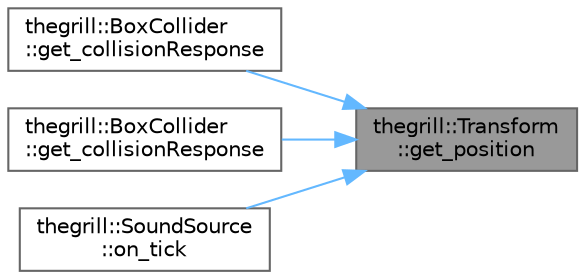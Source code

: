 digraph "thegrill::Transform::get_position"
{
 // LATEX_PDF_SIZE
  bgcolor="transparent";
  edge [fontname=Helvetica,fontsize=10,labelfontname=Helvetica,labelfontsize=10];
  node [fontname=Helvetica,fontsize=10,shape=box,height=0.2,width=0.4];
  rankdir="RL";
  Node1 [id="Node000001",label="thegrill::Transform\l::get_position",height=0.2,width=0.4,color="gray40", fillcolor="grey60", style="filled", fontcolor="black",tooltip="Gets the position of the transform recursively including the position of parents if found."];
  Node1 -> Node2 [id="edge1_Node000001_Node000002",dir="back",color="steelblue1",style="solid",tooltip=" "];
  Node2 [id="Node000002",label="thegrill::BoxCollider\l::get_collisionResponse",height=0.2,width=0.4,color="grey40", fillcolor="white", style="filled",URL="$structthegrill_1_1_box_collider.html#ab7e6b3189b59618f5ee783f2bdfe8846",tooltip="Calculates the collision response vector when colliding with another BoxCollider."];
  Node1 -> Node3 [id="edge2_Node000001_Node000003",dir="back",color="steelblue1",style="solid",tooltip=" "];
  Node3 [id="Node000003",label="thegrill::BoxCollider\l::get_collisionResponse",height=0.2,width=0.4,color="grey40", fillcolor="white", style="filled",URL="$structthegrill_1_1_box_collider.html#a55bb210a99df700449cb9ccaccd19615",tooltip="Calculates the collision response vector when colliding with a MeshCollider."];
  Node1 -> Node4 [id="edge3_Node000001_Node000004",dir="back",color="steelblue1",style="solid",tooltip=" "];
  Node4 [id="Node000004",label="thegrill::SoundSource\l::on_tick",height=0.2,width=0.4,color="grey40", fillcolor="white", style="filled",URL="$structthegrill_1_1_sound_source.html#a619b553e05c5d4ef97a00c49491be588",tooltip="Called every frame to update the component."];
}

